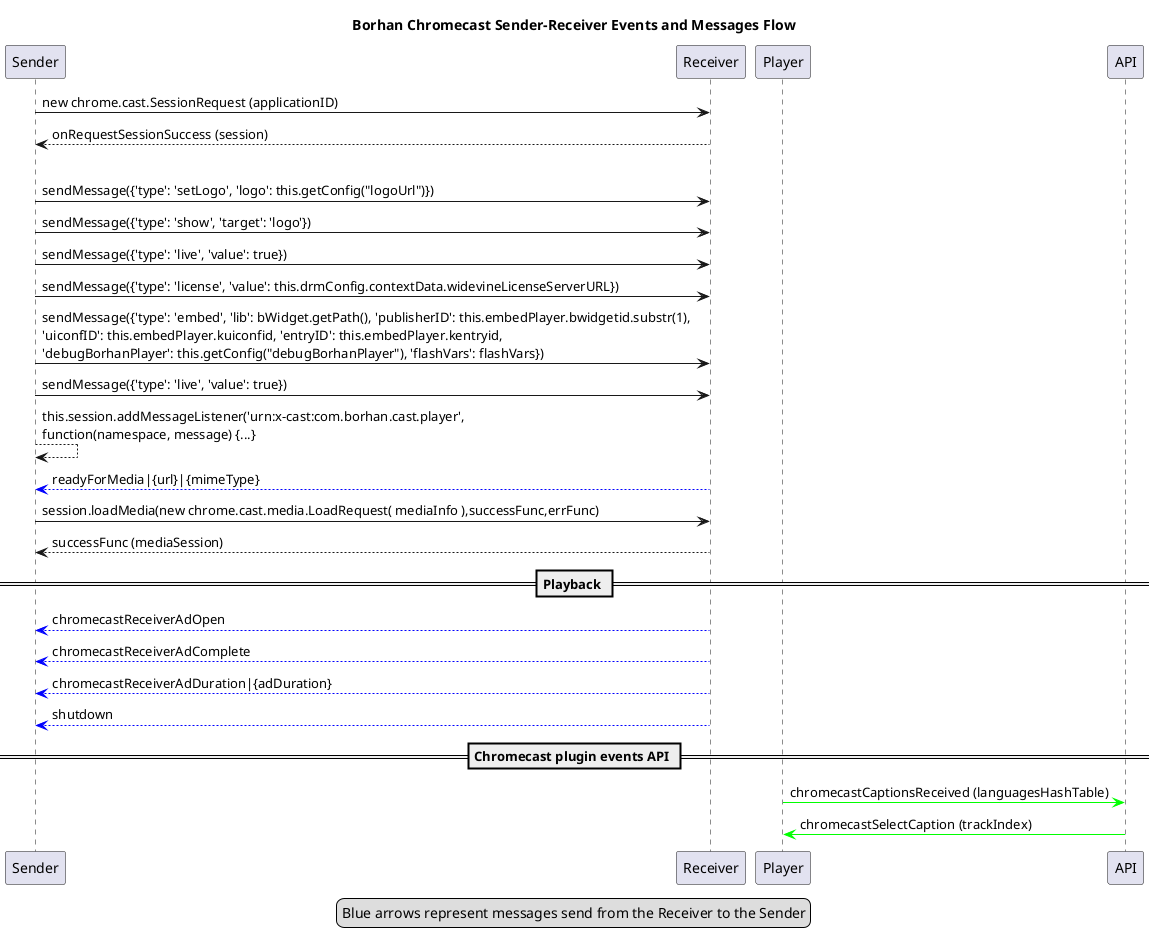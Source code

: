 @startuml
title Borhan Chromecast Sender-Receiver Events and Messages Flow
Sender -> Receiver: new chrome.cast.SessionRequest (applicationID)
Receiver --> Sender: onRequestSessionSuccess (session)
|||
Sender -> Receiver: sendMessage({'type': 'setLogo', 'logo': this.getConfig("logoUrl")})
Sender -> Receiver: sendMessage({'type': 'show', 'target': 'logo'})
Sender -> Receiver: sendMessage({'type': 'live', 'value': true})
Sender -> Receiver: sendMessage({'type': 'license', 'value': this.drmConfig.contextData.widevineLicenseServerURL})
Sender -> Receiver: sendMessage({'type': 'embed', 'lib': bWidget.getPath(), 'publisherID': this.embedPlayer.bwidgetid.substr(1), \n'uiconfID': this.embedPlayer.kuiconfid, 'entryID': this.embedPlayer.kentryid, \n'debugBorhanPlayer': this.getConfig("debugBorhanPlayer"), 'flashVars': flashVars})
Sender -> Receiver: sendMessage({'type': 'live', 'value': true})
Sender --> Sender: this.session.addMessageListener('urn:x-cast:com.borhan.cast.player', \nfunction(namespace, message) {...}
Receiver -[#0000FF]-> Sender: readyForMedia|{url}|{mimeType}
Sender -> Receiver: session.loadMedia(new chrome.cast.media.LoadRequest( mediaInfo ),successFunc,errFunc)
Receiver --> Sender: successFunc (mediaSession)
== Playback ==
Receiver -[#0000FF]-> Sender: chromecastReceiverAdOpen
Receiver -[#0000FF]-> Sender: chromecastReceiverAdComplete
Receiver -[#0000FF]-> Sender: chromecastReceiverAdDuration|{adDuration}
Receiver -[#0000FF]-> Sender: shutdown
== Chromecast plugin events API ==
Player -[#00FF00]> API: chromecastCaptionsReceived (languagesHashTable)
API -[#00FF00]> Player: chromecastSelectCaption (trackIndex)
legend center
  Blue arrows represent messages send from the Receiver to the Sender
endlegend

@enduml